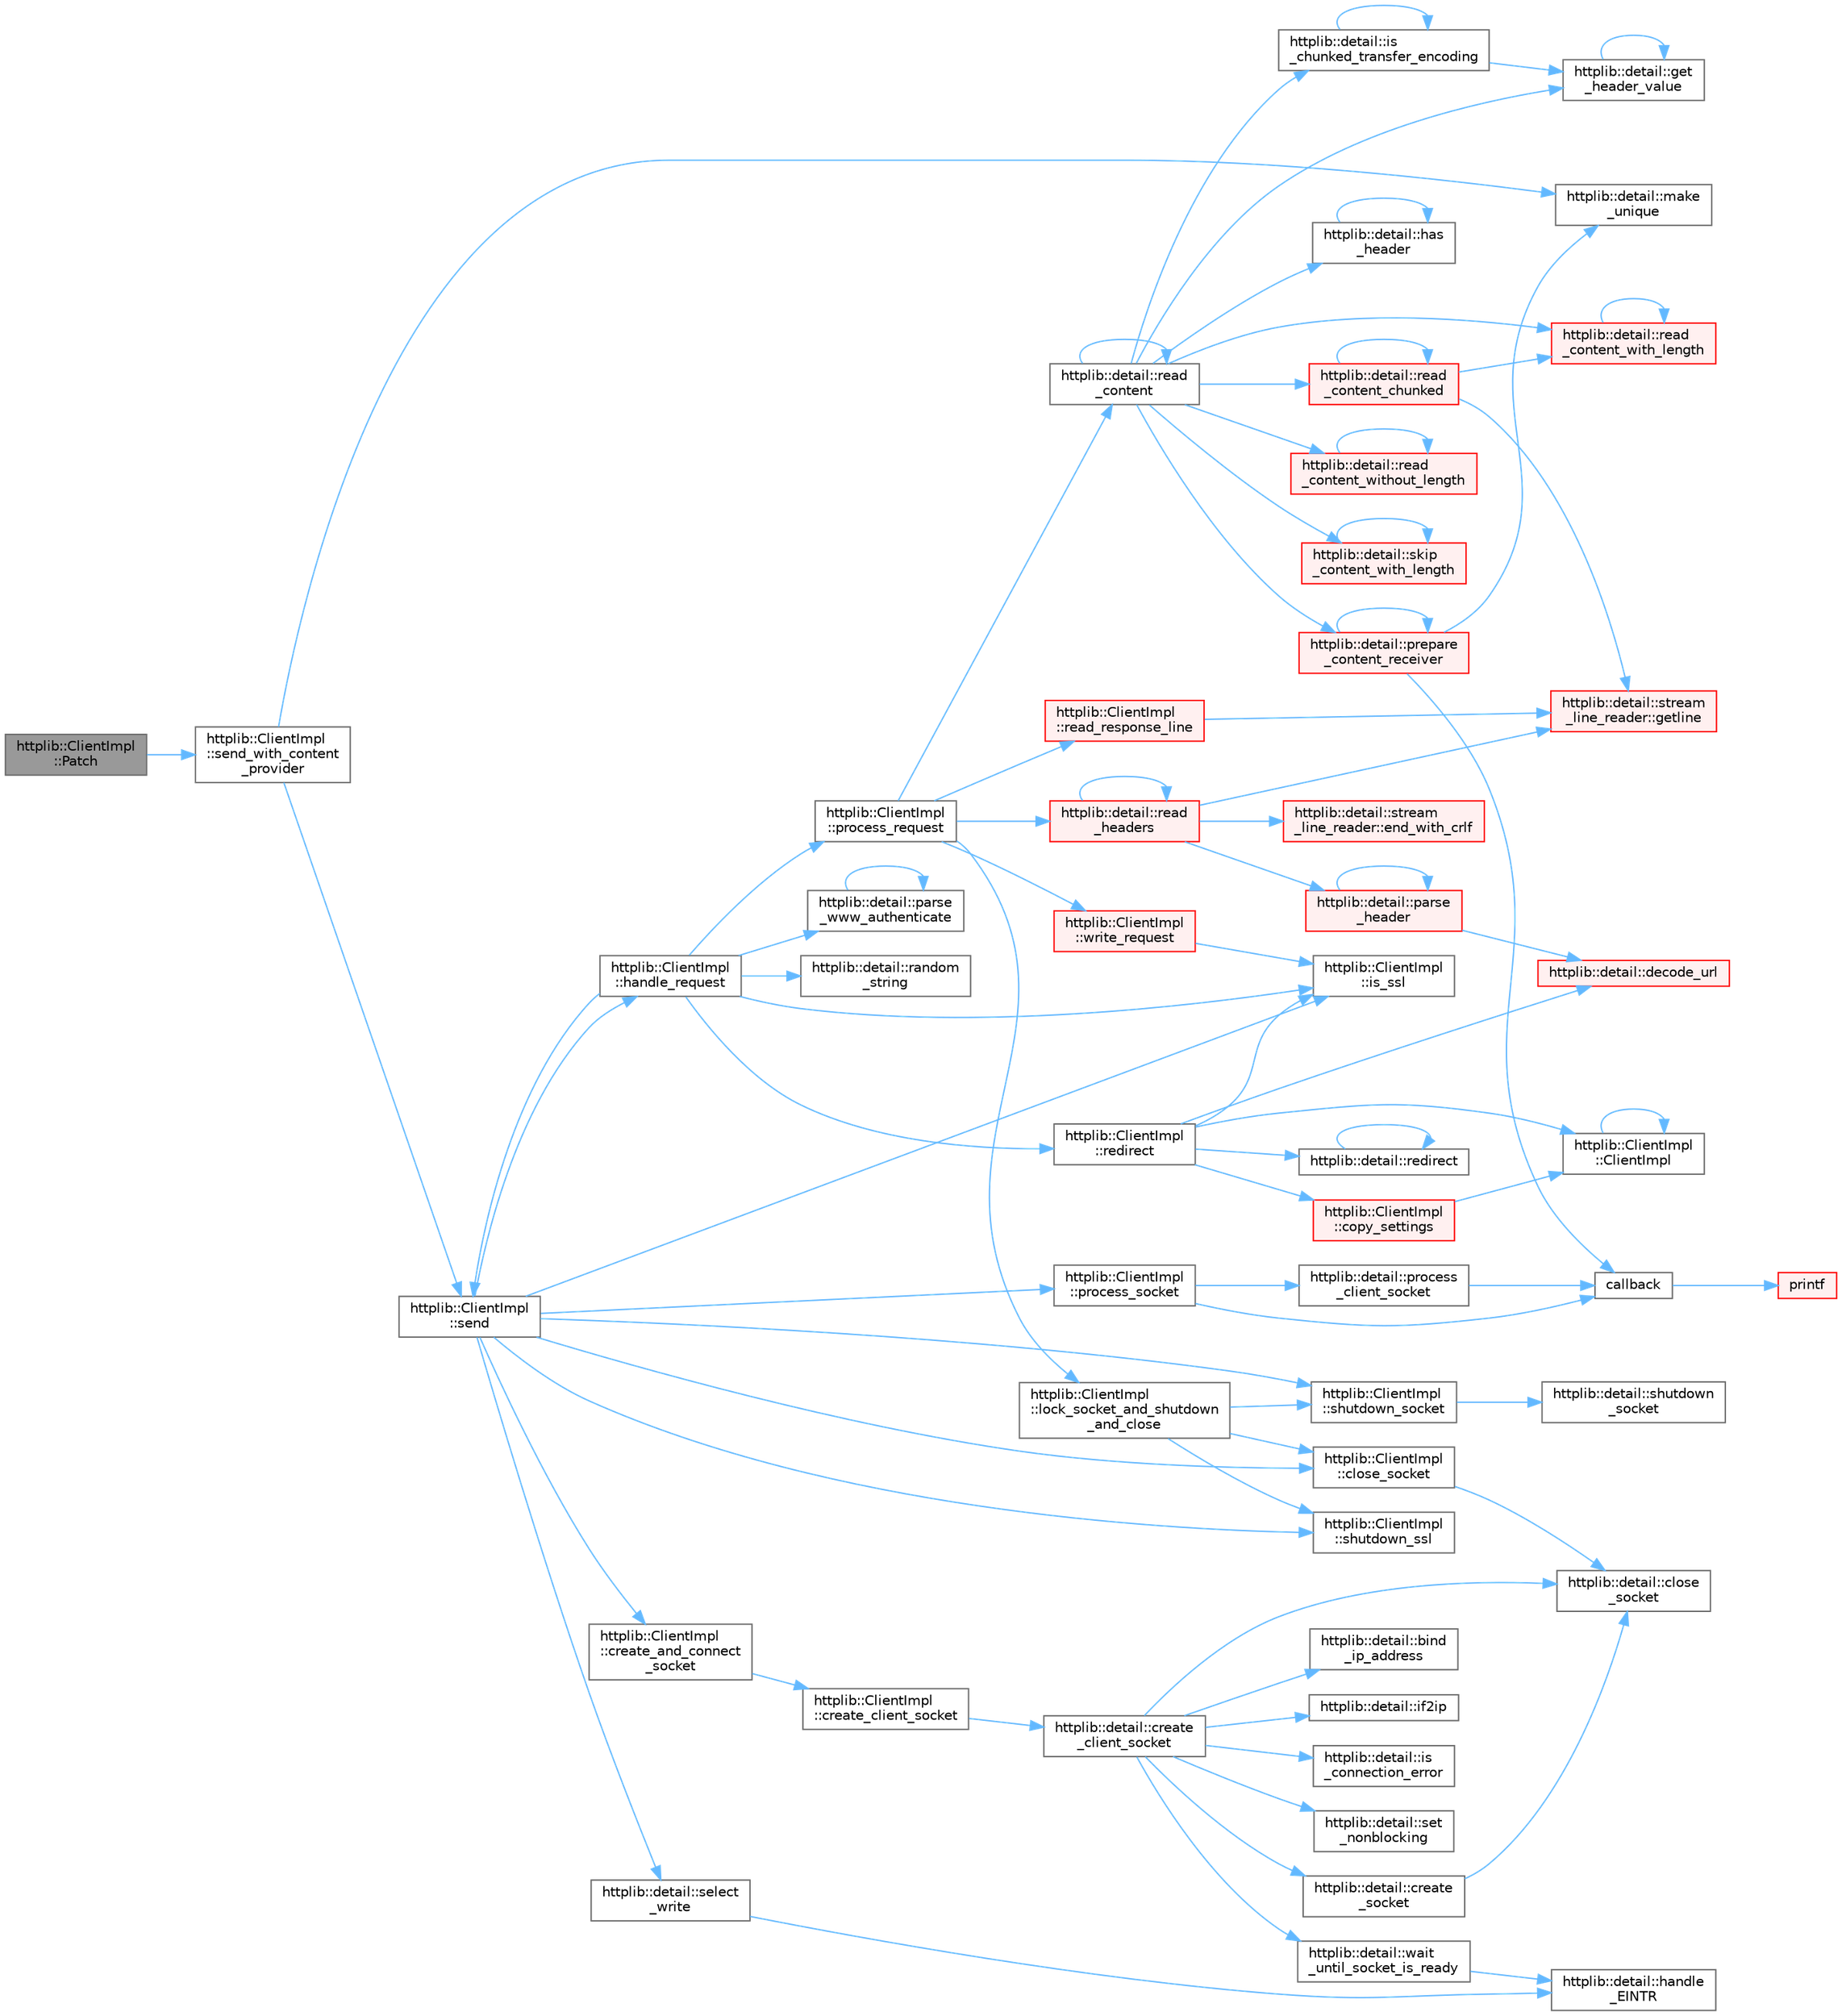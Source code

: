 digraph "httplib::ClientImpl::Patch"
{
 // LATEX_PDF_SIZE
  bgcolor="transparent";
  edge [fontname=Helvetica,fontsize=10,labelfontname=Helvetica,labelfontsize=10];
  node [fontname=Helvetica,fontsize=10,shape=box,height=0.2,width=0.4];
  rankdir="LR";
  Node1 [id="Node000001",label="httplib::ClientImpl\l::Patch",height=0.2,width=0.4,color="gray40", fillcolor="grey60", style="filled", fontcolor="black",tooltip=" "];
  Node1 -> Node2 [id="edge83_Node000001_Node000002",color="steelblue1",style="solid",tooltip=" "];
  Node2 [id="Node000002",label="httplib::ClientImpl\l::send_with_content\l_provider",height=0.2,width=0.4,color="grey40", fillcolor="white", style="filled",URL="$classhttplib_1_1_client_impl.html#a478caf06a0ef7543450f35826848f2ed",tooltip=" "];
  Node2 -> Node3 [id="edge84_Node000002_Node000003",color="steelblue1",style="solid",tooltip=" "];
  Node3 [id="Node000003",label="httplib::detail::make\l_unique",height=0.2,width=0.4,color="grey40", fillcolor="white", style="filled",URL="$namespacehttplib_1_1detail.html#a42a649c4ef0daf44053b0a91621e190d",tooltip=" "];
  Node2 -> Node4 [id="edge85_Node000002_Node000004",color="steelblue1",style="solid",tooltip=" "];
  Node4 [id="Node000004",label="httplib::ClientImpl\l::send",height=0.2,width=0.4,color="grey40", fillcolor="white", style="filled",URL="$classhttplib_1_1_client_impl.html#aadd4c4a563e8a4943569501c0f28e6d9",tooltip=" "];
  Node4 -> Node5 [id="edge86_Node000004_Node000005",color="steelblue1",style="solid",tooltip=" "];
  Node5 [id="Node000005",label="httplib::ClientImpl\l::close_socket",height=0.2,width=0.4,color="grey40", fillcolor="white", style="filled",URL="$classhttplib_1_1_client_impl.html#a30ceda93ba451534d2bcd06d1952881b",tooltip=" "];
  Node5 -> Node6 [id="edge87_Node000005_Node000006",color="steelblue1",style="solid",tooltip=" "];
  Node6 [id="Node000006",label="httplib::detail::close\l_socket",height=0.2,width=0.4,color="grey40", fillcolor="white", style="filled",URL="$namespacehttplib_1_1detail.html#ab97ddef67a99aee8ed2aec5e20d90286",tooltip=" "];
  Node4 -> Node7 [id="edge88_Node000004_Node000007",color="steelblue1",style="solid",tooltip=" "];
  Node7 [id="Node000007",label="httplib::ClientImpl\l::create_and_connect\l_socket",height=0.2,width=0.4,color="grey40", fillcolor="white", style="filled",URL="$classhttplib_1_1_client_impl.html#af913333c2fa8a53332f96574e113dc8f",tooltip=" "];
  Node7 -> Node8 [id="edge89_Node000007_Node000008",color="steelblue1",style="solid",tooltip=" "];
  Node8 [id="Node000008",label="httplib::ClientImpl\l::create_client_socket",height=0.2,width=0.4,color="grey40", fillcolor="white", style="filled",URL="$classhttplib_1_1_client_impl.html#a2235b51fb0ca763c902fe8b7a8669f67",tooltip=" "];
  Node8 -> Node9 [id="edge90_Node000008_Node000009",color="steelblue1",style="solid",tooltip=" "];
  Node9 [id="Node000009",label="httplib::detail::create\l_client_socket",height=0.2,width=0.4,color="grey40", fillcolor="white", style="filled",URL="$namespacehttplib_1_1detail.html#adacb4e63c2e958c5fc622ba57b698068",tooltip=" "];
  Node9 -> Node10 [id="edge91_Node000009_Node000010",color="steelblue1",style="solid",tooltip=" "];
  Node10 [id="Node000010",label="httplib::detail::bind\l_ip_address",height=0.2,width=0.4,color="grey40", fillcolor="white", style="filled",URL="$namespacehttplib_1_1detail.html#a3c99670815bc5f1516efedc4c3e21bfb",tooltip=" "];
  Node9 -> Node6 [id="edge92_Node000009_Node000006",color="steelblue1",style="solid",tooltip=" "];
  Node9 -> Node11 [id="edge93_Node000009_Node000011",color="steelblue1",style="solid",tooltip=" "];
  Node11 [id="Node000011",label="httplib::detail::create\l_socket",height=0.2,width=0.4,color="grey40", fillcolor="white", style="filled",URL="$namespacehttplib_1_1detail.html#ac7c905a22c30a6c44d15934fc2c50d62",tooltip=" "];
  Node11 -> Node6 [id="edge94_Node000011_Node000006",color="steelblue1",style="solid",tooltip=" "];
  Node9 -> Node12 [id="edge95_Node000009_Node000012",color="steelblue1",style="solid",tooltip=" "];
  Node12 [id="Node000012",label="httplib::detail::if2ip",height=0.2,width=0.4,color="grey40", fillcolor="white", style="filled",URL="$namespacehttplib_1_1detail.html#a65013cf519cc0998f60d7b23ee3dc136",tooltip=" "];
  Node9 -> Node13 [id="edge96_Node000009_Node000013",color="steelblue1",style="solid",tooltip=" "];
  Node13 [id="Node000013",label="httplib::detail::is\l_connection_error",height=0.2,width=0.4,color="grey40", fillcolor="white", style="filled",URL="$namespacehttplib_1_1detail.html#aefb0b64a836468f95269d11943464a29",tooltip=" "];
  Node9 -> Node14 [id="edge97_Node000009_Node000014",color="steelblue1",style="solid",tooltip=" "];
  Node14 [id="Node000014",label="httplib::detail::set\l_nonblocking",height=0.2,width=0.4,color="grey40", fillcolor="white", style="filled",URL="$namespacehttplib_1_1detail.html#a697035fa14dcfff9fb4705d6cffea733",tooltip=" "];
  Node9 -> Node15 [id="edge98_Node000009_Node000015",color="steelblue1",style="solid",tooltip=" "];
  Node15 [id="Node000015",label="httplib::detail::wait\l_until_socket_is_ready",height=0.2,width=0.4,color="grey40", fillcolor="white", style="filled",URL="$namespacehttplib_1_1detail.html#ac5362f1f9049aebd262a98e69fc66ac6",tooltip=" "];
  Node15 -> Node16 [id="edge99_Node000015_Node000016",color="steelblue1",style="solid",tooltip=" "];
  Node16 [id="Node000016",label="httplib::detail::handle\l_EINTR",height=0.2,width=0.4,color="grey40", fillcolor="white", style="filled",URL="$namespacehttplib_1_1detail.html#a8fbaa8fefb24f6dd249b62f832f64a84",tooltip=" "];
  Node4 -> Node17 [id="edge100_Node000004_Node000017",color="steelblue1",style="solid",tooltip=" "];
  Node17 [id="Node000017",label="httplib::ClientImpl\l::handle_request",height=0.2,width=0.4,color="grey40", fillcolor="white", style="filled",URL="$classhttplib_1_1_client_impl.html#a1edd51efebdbafa7a11e386d5e827f70",tooltip=" "];
  Node17 -> Node18 [id="edge101_Node000017_Node000018",color="steelblue1",style="solid",tooltip=" "];
  Node18 [id="Node000018",label="httplib::ClientImpl\l::is_ssl",height=0.2,width=0.4,color="grey40", fillcolor="white", style="filled",URL="$classhttplib_1_1_client_impl.html#a97baaca9b83724052db0897f306ca8a9",tooltip=" "];
  Node17 -> Node19 [id="edge102_Node000017_Node000019",color="steelblue1",style="solid",tooltip=" "];
  Node19 [id="Node000019",label="httplib::detail::parse\l_www_authenticate",height=0.2,width=0.4,color="grey40", fillcolor="white", style="filled",URL="$namespacehttplib_1_1detail.html#a1852c9e2cbefaa5869d2a1a7c95ddb82",tooltip=" "];
  Node19 -> Node19 [id="edge103_Node000019_Node000019",color="steelblue1",style="solid",tooltip=" "];
  Node17 -> Node20 [id="edge104_Node000017_Node000020",color="steelblue1",style="solid",tooltip=" "];
  Node20 [id="Node000020",label="httplib::ClientImpl\l::process_request",height=0.2,width=0.4,color="grey40", fillcolor="white", style="filled",URL="$classhttplib_1_1_client_impl.html#acedcd2c79aa5cdc50fe653ea8e9c3b06",tooltip=" "];
  Node20 -> Node21 [id="edge105_Node000020_Node000021",color="steelblue1",style="solid",tooltip=" "];
  Node21 [id="Node000021",label="httplib::ClientImpl\l::lock_socket_and_shutdown\l_and_close",height=0.2,width=0.4,color="grey40", fillcolor="white", style="filled",URL="$classhttplib_1_1_client_impl.html#ac0a3b3f119e1b68bb39eab5e7254d5f2",tooltip=" "];
  Node21 -> Node5 [id="edge106_Node000021_Node000005",color="steelblue1",style="solid",tooltip=" "];
  Node21 -> Node22 [id="edge107_Node000021_Node000022",color="steelblue1",style="solid",tooltip=" "];
  Node22 [id="Node000022",label="httplib::ClientImpl\l::shutdown_socket",height=0.2,width=0.4,color="grey40", fillcolor="white", style="filled",URL="$classhttplib_1_1_client_impl.html#a41674a67f42574238be63c78eca9e5e0",tooltip=" "];
  Node22 -> Node23 [id="edge108_Node000022_Node000023",color="steelblue1",style="solid",tooltip=" "];
  Node23 [id="Node000023",label="httplib::detail::shutdown\l_socket",height=0.2,width=0.4,color="grey40", fillcolor="white", style="filled",URL="$namespacehttplib_1_1detail.html#a6fe756f70ad6d331f8269d1504ecc296",tooltip=" "];
  Node21 -> Node24 [id="edge109_Node000021_Node000024",color="steelblue1",style="solid",tooltip=" "];
  Node24 [id="Node000024",label="httplib::ClientImpl\l::shutdown_ssl",height=0.2,width=0.4,color="grey40", fillcolor="white", style="filled",URL="$classhttplib_1_1_client_impl.html#a6a20a9e9d9336b81373b8f6c5dd9f827",tooltip=" "];
  Node20 -> Node25 [id="edge110_Node000020_Node000025",color="steelblue1",style="solid",tooltip=" "];
  Node25 [id="Node000025",label="httplib::detail::read\l_content",height=0.2,width=0.4,color="grey40", fillcolor="white", style="filled",URL="$namespacehttplib_1_1detail.html#a471b40288a374b94e0957ce380ba01dd",tooltip=" "];
  Node25 -> Node26 [id="edge111_Node000025_Node000026",color="steelblue1",style="solid",tooltip=" "];
  Node26 [id="Node000026",label="httplib::detail::get\l_header_value",height=0.2,width=0.4,color="grey40", fillcolor="white", style="filled",URL="$namespacehttplib_1_1detail.html#aef894f1e166e16c38e91b750b805b619",tooltip=" "];
  Node26 -> Node26 [id="edge112_Node000026_Node000026",color="steelblue1",style="solid",tooltip=" "];
  Node25 -> Node27 [id="edge113_Node000025_Node000027",color="steelblue1",style="solid",tooltip=" "];
  Node27 [id="Node000027",label="httplib::detail::has\l_header",height=0.2,width=0.4,color="grey40", fillcolor="white", style="filled",URL="$namespacehttplib_1_1detail.html#a290756a21ec7646b70a02103cd61d061",tooltip=" "];
  Node27 -> Node27 [id="edge114_Node000027_Node000027",color="steelblue1",style="solid",tooltip=" "];
  Node25 -> Node28 [id="edge115_Node000025_Node000028",color="steelblue1",style="solid",tooltip=" "];
  Node28 [id="Node000028",label="httplib::detail::is\l_chunked_transfer_encoding",height=0.2,width=0.4,color="grey40", fillcolor="white", style="filled",URL="$namespacehttplib_1_1detail.html#abd6e246430f90f7881c9475acb026d00",tooltip=" "];
  Node28 -> Node26 [id="edge116_Node000028_Node000026",color="steelblue1",style="solid",tooltip=" "];
  Node28 -> Node28 [id="edge117_Node000028_Node000028",color="steelblue1",style="solid",tooltip=" "];
  Node25 -> Node29 [id="edge118_Node000025_Node000029",color="steelblue1",style="solid",tooltip=" "];
  Node29 [id="Node000029",label="httplib::detail::prepare\l_content_receiver",height=0.2,width=0.4,color="red", fillcolor="#FFF0F0", style="filled",URL="$namespacehttplib_1_1detail.html#adde3b6920db2d9d0065c119a8b255b7c",tooltip=" "];
  Node29 -> Node30 [id="edge119_Node000029_Node000030",color="steelblue1",style="solid",tooltip=" "];
  Node30 [id="Node000030",label="callback",height=0.2,width=0.4,color="grey40", fillcolor="white", style="filled",URL="$external_2spine-runtimes_2spine-sfml_2c_2example_2main_8cpp.html#a2f27b7fc84a39cace84d90f62a8d4c8e",tooltip=" "];
  Node30 -> Node31 [id="edge120_Node000030_Node000031",color="steelblue1",style="solid",tooltip=" "];
  Node31 [id="Node000031",label="printf",height=0.2,width=0.4,color="red", fillcolor="#FFF0F0", style="filled",URL="$printf_8h.html#aee3ed3a831f25f07e7be3919fff2203a",tooltip=" "];
  Node29 -> Node3 [id="edge121_Node000029_Node000003",color="steelblue1",style="solid",tooltip=" "];
  Node29 -> Node29 [id="edge122_Node000029_Node000029",color="steelblue1",style="solid",tooltip=" "];
  Node25 -> Node25 [id="edge123_Node000025_Node000025",color="steelblue1",style="solid",tooltip=" "];
  Node25 -> Node64 [id="edge124_Node000025_Node000064",color="steelblue1",style="solid",tooltip=" "];
  Node64 [id="Node000064",label="httplib::detail::read\l_content_chunked",height=0.2,width=0.4,color="red", fillcolor="#FFF0F0", style="filled",URL="$namespacehttplib_1_1detail.html#a8ed40b1d1ea6e016a0a95fe5e676262b",tooltip=" "];
  Node64 -> Node65 [id="edge125_Node000064_Node000065",color="steelblue1",style="solid",tooltip=" "];
  Node65 [id="Node000065",label="httplib::detail::stream\l_line_reader::getline",height=0.2,width=0.4,color="red", fillcolor="#FFF0F0", style="filled",URL="$classhttplib_1_1detail_1_1stream__line__reader.html#a39b395742e14cc015a448f6ea4143d44",tooltip=" "];
  Node64 -> Node64 [id="edge126_Node000064_Node000064",color="steelblue1",style="solid",tooltip=" "];
  Node64 -> Node68 [id="edge127_Node000064_Node000068",color="steelblue1",style="solid",tooltip=" "];
  Node68 [id="Node000068",label="httplib::detail::read\l_content_with_length",height=0.2,width=0.4,color="red", fillcolor="#FFF0F0", style="filled",URL="$namespacehttplib_1_1detail.html#abe909e9a9ee7454dbc9bd814f390bdf0",tooltip=" "];
  Node68 -> Node68 [id="edge128_Node000068_Node000068",color="steelblue1",style="solid",tooltip=" "];
  Node25 -> Node68 [id="edge129_Node000025_Node000068",color="steelblue1",style="solid",tooltip=" "];
  Node25 -> Node71 [id="edge130_Node000025_Node000071",color="steelblue1",style="solid",tooltip=" "];
  Node71 [id="Node000071",label="httplib::detail::read\l_content_without_length",height=0.2,width=0.4,color="red", fillcolor="#FFF0F0", style="filled",URL="$namespacehttplib_1_1detail.html#af7dd1efc28cb1936e56c5225b6a183d4",tooltip=" "];
  Node71 -> Node71 [id="edge131_Node000071_Node000071",color="steelblue1",style="solid",tooltip=" "];
  Node25 -> Node72 [id="edge132_Node000025_Node000072",color="steelblue1",style="solid",tooltip=" "];
  Node72 [id="Node000072",label="httplib::detail::skip\l_content_with_length",height=0.2,width=0.4,color="red", fillcolor="#FFF0F0", style="filled",URL="$namespacehttplib_1_1detail.html#a1a2e37dcda3bd290ec3fe49c6d7b6e95",tooltip=" "];
  Node72 -> Node72 [id="edge133_Node000072_Node000072",color="steelblue1",style="solid",tooltip=" "];
  Node20 -> Node73 [id="edge134_Node000020_Node000073",color="steelblue1",style="solid",tooltip=" "];
  Node73 [id="Node000073",label="httplib::detail::read\l_headers",height=0.2,width=0.4,color="red", fillcolor="#FFF0F0", style="filled",URL="$namespacehttplib_1_1detail.html#aeb8db950848e27227eb130f609b293cf",tooltip=" "];
  Node73 -> Node74 [id="edge135_Node000073_Node000074",color="steelblue1",style="solid",tooltip=" "];
  Node74 [id="Node000074",label="httplib::detail::stream\l_line_reader::end_with_crlf",height=0.2,width=0.4,color="red", fillcolor="#FFF0F0", style="filled",URL="$classhttplib_1_1detail_1_1stream__line__reader.html#aa0776295bbb7bd734a00dd6ffc281c31",tooltip=" "];
  Node73 -> Node65 [id="edge136_Node000073_Node000065",color="steelblue1",style="solid",tooltip=" "];
  Node73 -> Node76 [id="edge137_Node000073_Node000076",color="steelblue1",style="solid",tooltip=" "];
  Node76 [id="Node000076",label="httplib::detail::parse\l_header",height=0.2,width=0.4,color="red", fillcolor="#FFF0F0", style="filled",URL="$namespacehttplib_1_1detail.html#a9f88ca460e7fee64d3598e4d79349f9a",tooltip=" "];
  Node76 -> Node77 [id="edge138_Node000076_Node000077",color="steelblue1",style="solid",tooltip=" "];
  Node77 [id="Node000077",label="httplib::detail::decode_url",height=0.2,width=0.4,color="red", fillcolor="#FFF0F0", style="filled",URL="$namespacehttplib_1_1detail.html#ad9a33d8ea46a298f605165c2d7a11626",tooltip=" "];
  Node76 -> Node76 [id="edge139_Node000076_Node000076",color="steelblue1",style="solid",tooltip=" "];
  Node73 -> Node73 [id="edge140_Node000073_Node000073",color="steelblue1",style="solid",tooltip=" "];
  Node20 -> Node82 [id="edge141_Node000020_Node000082",color="steelblue1",style="solid",tooltip=" "];
  Node82 [id="Node000082",label="httplib::ClientImpl\l::read_response_line",height=0.2,width=0.4,color="red", fillcolor="#FFF0F0", style="filled",URL="$classhttplib_1_1_client_impl.html#a2ecd921e5844bbd4096ac21fefacf841",tooltip=" "];
  Node82 -> Node65 [id="edge142_Node000082_Node000065",color="steelblue1",style="solid",tooltip=" "];
  Node20 -> Node83 [id="edge143_Node000020_Node000083",color="steelblue1",style="solid",tooltip=" "];
  Node83 [id="Node000083",label="httplib::ClientImpl\l::write_request",height=0.2,width=0.4,color="red", fillcolor="#FFF0F0", style="filled",URL="$classhttplib_1_1_client_impl.html#ac3b6fd120d9de7f6edb70eb0ac416b33",tooltip=" "];
  Node83 -> Node18 [id="edge144_Node000083_Node000018",color="steelblue1",style="solid",tooltip=" "];
  Node17 -> Node153 [id="edge145_Node000017_Node000153",color="steelblue1",style="solid",tooltip=" "];
  Node153 [id="Node000153",label="httplib::detail::random\l_string",height=0.2,width=0.4,color="grey40", fillcolor="white", style="filled",URL="$namespacehttplib_1_1detail.html#aa473f5aff2d646f2801456f003183b1b",tooltip=" "];
  Node17 -> Node154 [id="edge146_Node000017_Node000154",color="steelblue1",style="solid",tooltip=" "];
  Node154 [id="Node000154",label="httplib::ClientImpl\l::redirect",height=0.2,width=0.4,color="grey40", fillcolor="white", style="filled",URL="$classhttplib_1_1_client_impl.html#a76d2410e6b8fdc63802fbcba5781a3c5",tooltip=" "];
  Node154 -> Node155 [id="edge147_Node000154_Node000155",color="steelblue1",style="solid",tooltip=" "];
  Node155 [id="Node000155",label="httplib::ClientImpl\l::ClientImpl",height=0.2,width=0.4,color="grey40", fillcolor="white", style="filled",URL="$classhttplib_1_1_client_impl.html#a75afa27616d9da2be3c419cf72d46705",tooltip=" "];
  Node155 -> Node155 [id="edge148_Node000155_Node000155",color="steelblue1",style="solid",tooltip=" "];
  Node154 -> Node156 [id="edge149_Node000154_Node000156",color="steelblue1",style="solid",tooltip=" "];
  Node156 [id="Node000156",label="httplib::ClientImpl\l::copy_settings",height=0.2,width=0.4,color="red", fillcolor="#FFF0F0", style="filled",URL="$classhttplib_1_1_client_impl.html#acb828963469210a9a533cb5f22ca6a4e",tooltip=" "];
  Node156 -> Node155 [id="edge150_Node000156_Node000155",color="steelblue1",style="solid",tooltip=" "];
  Node154 -> Node77 [id="edge151_Node000154_Node000077",color="steelblue1",style="solid",tooltip=" "];
  Node154 -> Node18 [id="edge152_Node000154_Node000018",color="steelblue1",style="solid",tooltip=" "];
  Node154 -> Node161 [id="edge153_Node000154_Node000161",color="steelblue1",style="solid",tooltip=" "];
  Node161 [id="Node000161",label="httplib::detail::redirect",height=0.2,width=0.4,color="grey40", fillcolor="white", style="filled",URL="$namespacehttplib_1_1detail.html#a07cde9394d2a83775adcfdb1f05d3599",tooltip=" "];
  Node161 -> Node161 [id="edge154_Node000161_Node000161",color="steelblue1",style="solid",tooltip=" "];
  Node17 -> Node4 [id="edge155_Node000017_Node000004",color="steelblue1",style="solid",tooltip=" "];
  Node4 -> Node18 [id="edge156_Node000004_Node000018",color="steelblue1",style="solid",tooltip=" "];
  Node4 -> Node162 [id="edge157_Node000004_Node000162",color="steelblue1",style="solid",tooltip=" "];
  Node162 [id="Node000162",label="httplib::ClientImpl\l::process_socket",height=0.2,width=0.4,color="grey40", fillcolor="white", style="filled",URL="$classhttplib_1_1_client_impl.html#aaba7f80149281b266cec006e79f8e78a",tooltip=" "];
  Node162 -> Node30 [id="edge158_Node000162_Node000030",color="steelblue1",style="solid",tooltip=" "];
  Node162 -> Node163 [id="edge159_Node000162_Node000163",color="steelblue1",style="solid",tooltip=" "];
  Node163 [id="Node000163",label="httplib::detail::process\l_client_socket",height=0.2,width=0.4,color="grey40", fillcolor="white", style="filled",URL="$namespacehttplib_1_1detail.html#a062e27d668e8472bae75759bbcfb715e",tooltip=" "];
  Node163 -> Node30 [id="edge160_Node000163_Node000030",color="steelblue1",style="solid",tooltip=" "];
  Node4 -> Node164 [id="edge161_Node000004_Node000164",color="steelblue1",style="solid",tooltip=" "];
  Node164 [id="Node000164",label="httplib::detail::select\l_write",height=0.2,width=0.4,color="grey40", fillcolor="white", style="filled",URL="$namespacehttplib_1_1detail.html#a904dd937c3c0a43da925cab16b8b896b",tooltip=" "];
  Node164 -> Node16 [id="edge162_Node000164_Node000016",color="steelblue1",style="solid",tooltip=" "];
  Node4 -> Node22 [id="edge163_Node000004_Node000022",color="steelblue1",style="solid",tooltip=" "];
  Node4 -> Node24 [id="edge164_Node000004_Node000024",color="steelblue1",style="solid",tooltip=" "];
}
